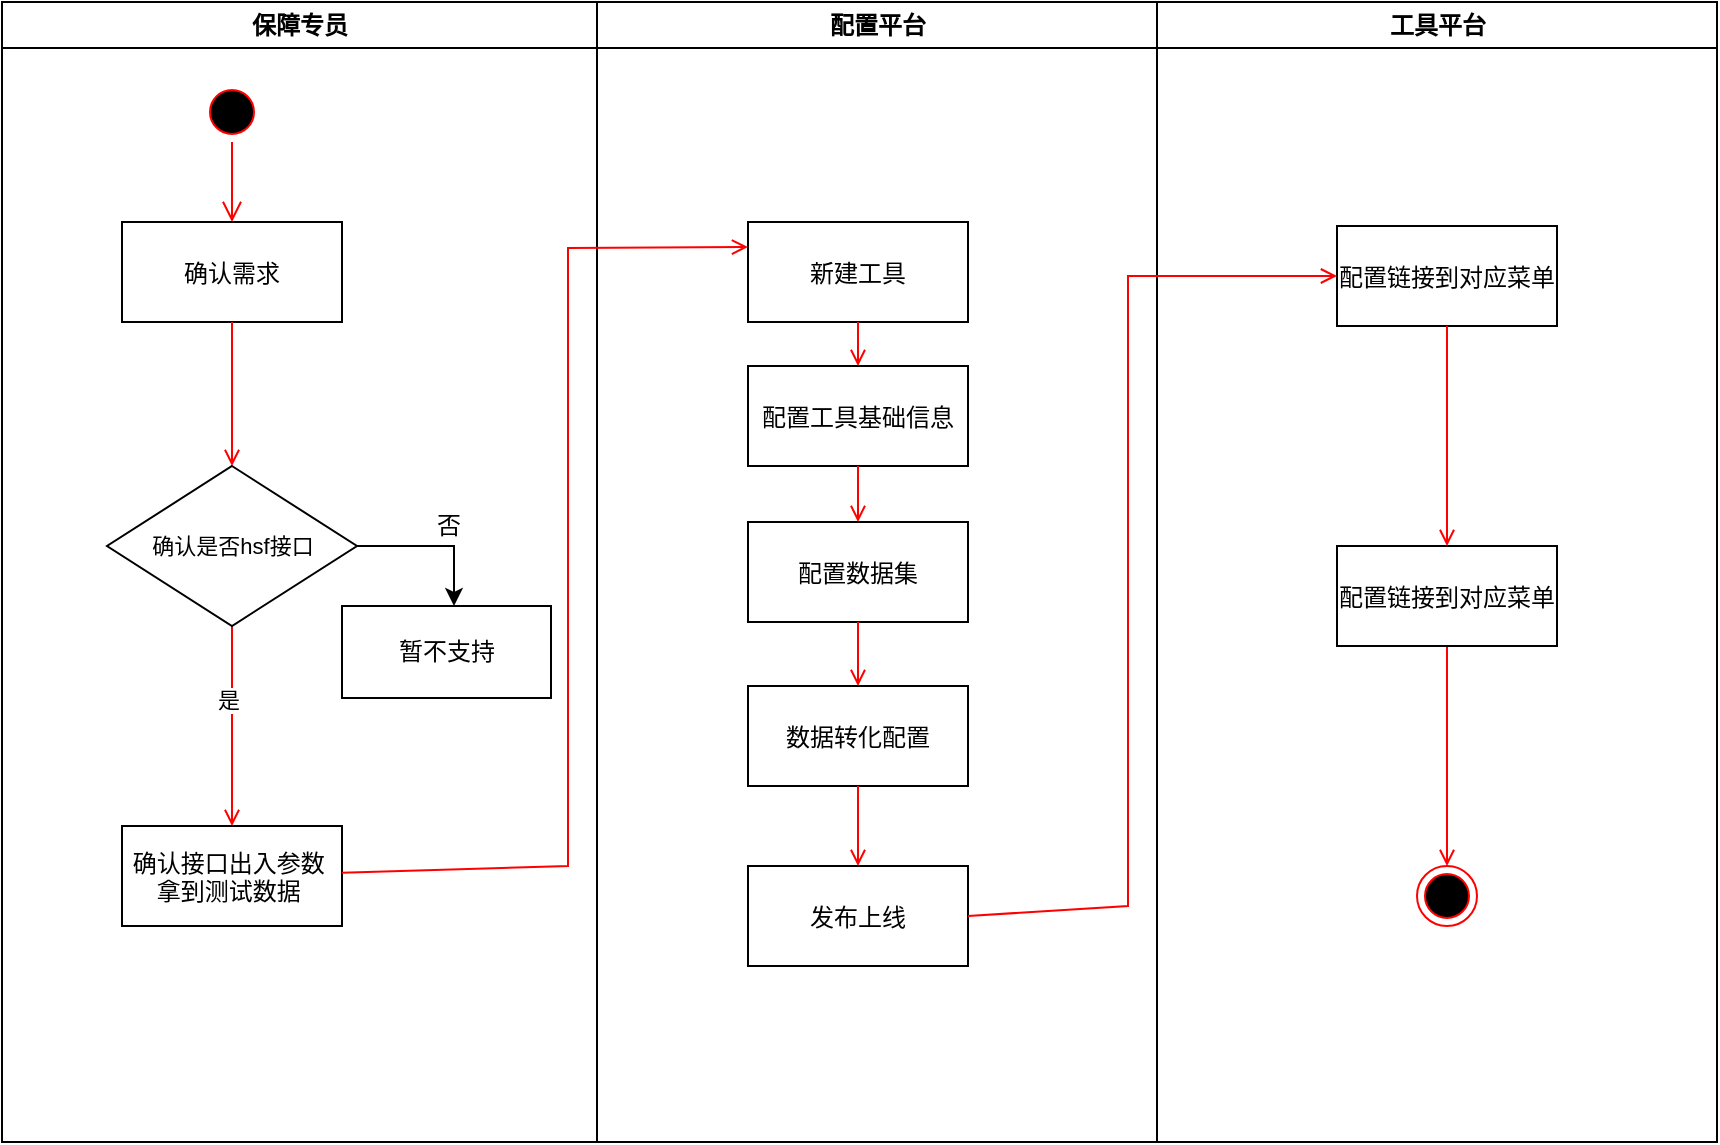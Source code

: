 <mxfile version="14.4.2" type="github">
  <diagram name="Page-1" id="e7e014a7-5840-1c2e-5031-d8a46d1fe8dd">
    <mxGraphModel dx="946" dy="591" grid="1" gridSize="10" guides="1" tooltips="1" connect="1" arrows="1" fold="1" page="1" pageScale="1" pageWidth="1169" pageHeight="826" background="#ffffff" math="0" shadow="0">
      <root>
        <mxCell id="0" />
        <mxCell id="1" parent="0" />
        <mxCell id="2" value="保障专员" style="swimlane;whiteSpace=wrap" parent="1" vertex="1">
          <mxGeometry x="147" y="128" width="297.5" height="570" as="geometry" />
        </mxCell>
        <mxCell id="5" value="" style="ellipse;shape=startState;fillColor=#000000;strokeColor=#ff0000;" parent="2" vertex="1">
          <mxGeometry x="100" y="40" width="30" height="30" as="geometry" />
        </mxCell>
        <mxCell id="6" value="" style="edgeStyle=elbowEdgeStyle;elbow=horizontal;verticalAlign=bottom;endArrow=open;endSize=8;strokeColor=#FF0000;endFill=1;rounded=0" parent="2" source="5" target="7" edge="1">
          <mxGeometry x="100" y="40" as="geometry">
            <mxPoint x="115" y="110" as="targetPoint" />
          </mxGeometry>
        </mxCell>
        <mxCell id="7" value="确认需求" style="" parent="2" vertex="1">
          <mxGeometry x="60" y="110" width="110" height="50" as="geometry" />
        </mxCell>
        <mxCell id="9" value="" style="endArrow=open;strokeColor=#FF0000;endFill=1;rounded=0;entryX=0.5;entryY=0;entryDx=0;entryDy=0;" parent="2" source="7" target="-Aw_lbknuym9BnrqXHaR-41" edge="1">
          <mxGeometry relative="1" as="geometry">
            <mxPoint x="115" y="220" as="targetPoint" />
          </mxGeometry>
        </mxCell>
        <mxCell id="10" value="确认接口出入参数 &#xa;拿到测试数据 " style="" parent="2" vertex="1">
          <mxGeometry x="60" y="412" width="110" height="50" as="geometry" />
        </mxCell>
        <mxCell id="11" value="" style="endArrow=open;strokeColor=#FF0000;endFill=1;rounded=0;exitX=0.5;exitY=1;exitDx=0;exitDy=0;" parent="2" source="-Aw_lbknuym9BnrqXHaR-41" target="10" edge="1">
          <mxGeometry relative="1" as="geometry" />
        </mxCell>
        <mxCell id="-Aw_lbknuym9BnrqXHaR-43" value="是" style="edgeLabel;html=1;align=center;verticalAlign=middle;resizable=0;points=[];" vertex="1" connectable="0" parent="11">
          <mxGeometry x="-0.27" y="-2" relative="1" as="geometry">
            <mxPoint as="offset" />
          </mxGeometry>
        </mxCell>
        <mxCell id="-Aw_lbknuym9BnrqXHaR-41" value="&lt;span&gt;&lt;font style=&quot;font-size: 11px&quot;&gt;确认是否hsf接口&lt;/font&gt;&lt;/span&gt;" style="rhombus;whiteSpace=wrap;html=1;" vertex="1" parent="2">
          <mxGeometry x="52.5" y="232" width="125" height="80" as="geometry" />
        </mxCell>
        <mxCell id="-Aw_lbknuym9BnrqXHaR-44" value="暂不支持" style="whiteSpace=wrap;html=1;" vertex="1" parent="2">
          <mxGeometry x="170" y="302" width="104.5" height="46" as="geometry" />
        </mxCell>
        <mxCell id="-Aw_lbknuym9BnrqXHaR-45" value="" style="edgeStyle=orthogonalEdgeStyle;rounded=0;orthogonalLoop=1;jettySize=auto;html=1;" edge="1" parent="2" source="-Aw_lbknuym9BnrqXHaR-41" target="-Aw_lbknuym9BnrqXHaR-44">
          <mxGeometry relative="1" as="geometry">
            <Array as="points">
              <mxPoint x="226" y="272" />
            </Array>
          </mxGeometry>
        </mxCell>
        <mxCell id="3" value="配置平台" style="swimlane;whiteSpace=wrap" parent="1" vertex="1">
          <mxGeometry x="444.5" y="128" width="280" height="570" as="geometry" />
        </mxCell>
        <mxCell id="15" value="新建工具" style="" parent="3" vertex="1">
          <mxGeometry x="75.5" y="110" width="110" height="50" as="geometry" />
        </mxCell>
        <mxCell id="16" value="配置工具基础信息" style="" parent="3" vertex="1">
          <mxGeometry x="75.5" y="182" width="110" height="50" as="geometry" />
        </mxCell>
        <mxCell id="17" value="" style="endArrow=open;strokeColor=#FF0000;endFill=1;rounded=0" parent="3" source="15" target="16" edge="1">
          <mxGeometry relative="1" as="geometry" />
        </mxCell>
        <mxCell id="18" value="配置数据集" style="" parent="3" vertex="1">
          <mxGeometry x="75.5" y="260" width="110" height="50" as="geometry" />
        </mxCell>
        <mxCell id="19" value="" style="endArrow=open;strokeColor=#FF0000;endFill=1;rounded=0" parent="3" source="16" target="18" edge="1">
          <mxGeometry relative="1" as="geometry" />
        </mxCell>
        <mxCell id="-Aw_lbknuym9BnrqXHaR-50" value="数据转化配置" style="" vertex="1" parent="3">
          <mxGeometry x="75.5" y="342" width="110" height="50" as="geometry" />
        </mxCell>
        <mxCell id="-Aw_lbknuym9BnrqXHaR-51" value="" style="endArrow=open;strokeColor=#FF0000;endFill=1;rounded=0;exitX=0.5;exitY=1;exitDx=0;exitDy=0;" edge="1" parent="3" source="18" target="-Aw_lbknuym9BnrqXHaR-50">
          <mxGeometry relative="1" as="geometry">
            <mxPoint x="140.5" y="242" as="sourcePoint" />
            <mxPoint x="140.5" y="270" as="targetPoint" />
          </mxGeometry>
        </mxCell>
        <mxCell id="-Aw_lbknuym9BnrqXHaR-53" value="发布上线" style="" vertex="1" parent="3">
          <mxGeometry x="75.5" y="432" width="110" height="50" as="geometry" />
        </mxCell>
        <mxCell id="-Aw_lbknuym9BnrqXHaR-54" value="" style="endArrow=open;strokeColor=#FF0000;endFill=1;rounded=0;exitX=0.5;exitY=1;exitDx=0;exitDy=0;" edge="1" parent="3" source="-Aw_lbknuym9BnrqXHaR-50" target="-Aw_lbknuym9BnrqXHaR-53">
          <mxGeometry relative="1" as="geometry">
            <mxPoint x="140.5" y="320" as="sourcePoint" />
            <mxPoint x="140.5" y="352" as="targetPoint" />
          </mxGeometry>
        </mxCell>
        <mxCell id="4" value="工具平台" style="swimlane;whiteSpace=wrap" parent="1" vertex="1">
          <mxGeometry x="724.5" y="128" width="280" height="570" as="geometry" />
        </mxCell>
        <mxCell id="33" value="配置链接到对应菜单" style="" parent="4" vertex="1">
          <mxGeometry x="90" y="112" width="110" height="50" as="geometry" />
        </mxCell>
        <mxCell id="38" value="" style="ellipse;shape=endState;fillColor=#000000;strokeColor=#ff0000" parent="4" vertex="1">
          <mxGeometry x="130" y="432" width="30" height="30" as="geometry" />
        </mxCell>
        <mxCell id="39" value="" style="endArrow=open;strokeColor=#FF0000;endFill=1;rounded=0;exitX=0.5;exitY=1;exitDx=0;exitDy=0;" parent="4" source="-Aw_lbknuym9BnrqXHaR-56" target="38" edge="1">
          <mxGeometry relative="1" as="geometry" />
        </mxCell>
        <mxCell id="-Aw_lbknuym9BnrqXHaR-56" value="配置链接到对应菜单" style="" vertex="1" parent="4">
          <mxGeometry x="90" y="272" width="110" height="50" as="geometry" />
        </mxCell>
        <mxCell id="-Aw_lbknuym9BnrqXHaR-57" value="" style="endArrow=open;strokeColor=#FF0000;endFill=1;rounded=0;exitX=0.5;exitY=1;exitDx=0;exitDy=0;entryX=0.5;entryY=0;entryDx=0;entryDy=0;" edge="1" parent="4" source="33" target="-Aw_lbknuym9BnrqXHaR-56">
          <mxGeometry relative="1" as="geometry">
            <mxPoint x="-139.5" y="242" as="sourcePoint" />
            <mxPoint x="-139.5" y="270" as="targetPoint" />
          </mxGeometry>
        </mxCell>
        <mxCell id="20" value="" style="endArrow=open;strokeColor=#FF0000;endFill=1;rounded=0;entryX=0;entryY=0.25;entryDx=0;entryDy=0;" parent="1" source="10" target="15" edge="1">
          <mxGeometry relative="1" as="geometry">
            <Array as="points">
              <mxPoint x="430" y="560" />
              <mxPoint x="430" y="251" />
            </Array>
          </mxGeometry>
        </mxCell>
        <mxCell id="-Aw_lbknuym9BnrqXHaR-46" value="否" style="text;html=1;align=center;verticalAlign=middle;resizable=0;points=[];autosize=1;" vertex="1" parent="1">
          <mxGeometry x="355" y="380" width="30" height="20" as="geometry" />
        </mxCell>
        <mxCell id="-Aw_lbknuym9BnrqXHaR-52" value="" style="endArrow=open;strokeColor=#FF0000;endFill=1;rounded=0;exitX=1;exitY=0.5;exitDx=0;exitDy=0;entryX=0;entryY=0.5;entryDx=0;entryDy=0;" edge="1" parent="1" source="-Aw_lbknuym9BnrqXHaR-53" target="33">
          <mxGeometry relative="1" as="geometry">
            <mxPoint x="590" y="600" as="sourcePoint" />
            <mxPoint x="720" y="600" as="targetPoint" />
            <Array as="points">
              <mxPoint x="710" y="580" />
              <mxPoint x="710" y="265" />
            </Array>
          </mxGeometry>
        </mxCell>
      </root>
    </mxGraphModel>
  </diagram>
</mxfile>
